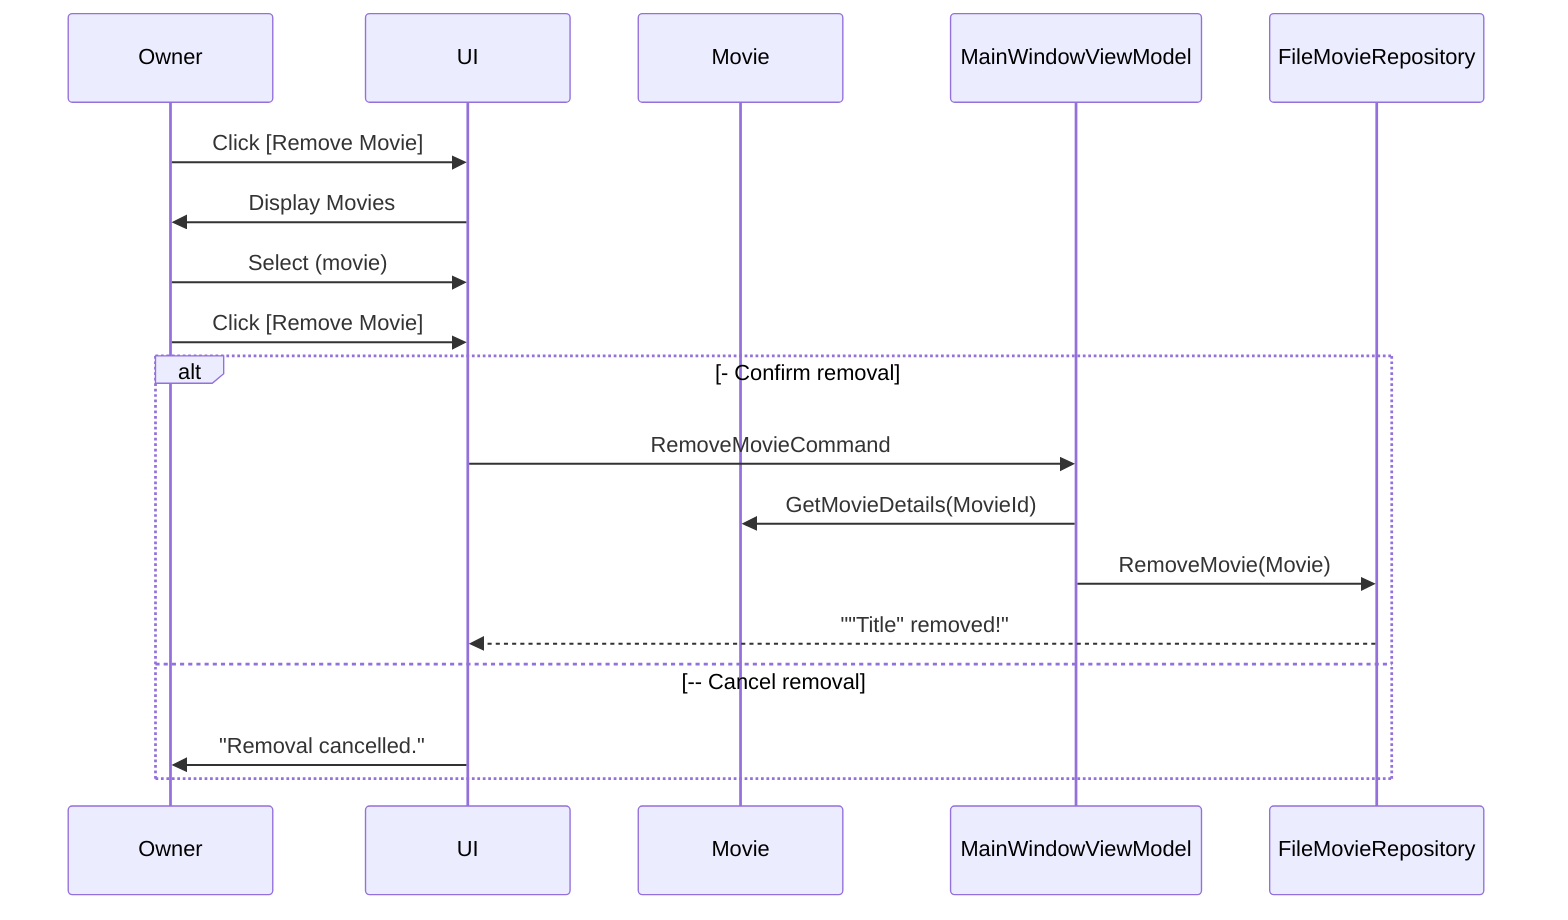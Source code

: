 ﻿sequenceDiagram 
participant Owner
participant UI
participant Movie
participant MainWindowViewModel
participant FileMovieRepository

Owner ->> UI : Click [Remove Movie]
UI ->> Owner : Display Movies
Owner ->> UI : Select (movie)
Owner ->> UI : Click [Remove Movie]
alt - Confirm removal
	UI ->> MainWindowViewModel: RemoveMovieCommand
	MainWindowViewModel ->> Movie: GetMovieDetails(MovieId)
	MainWindowViewModel ->> FileMovieRepository: RemoveMovie(Movie)
	FileMovieRepository -->> UI: ""Title" removed!"
else -- Cancel removal
	UI ->> Owner: "Removal cancelled."
end